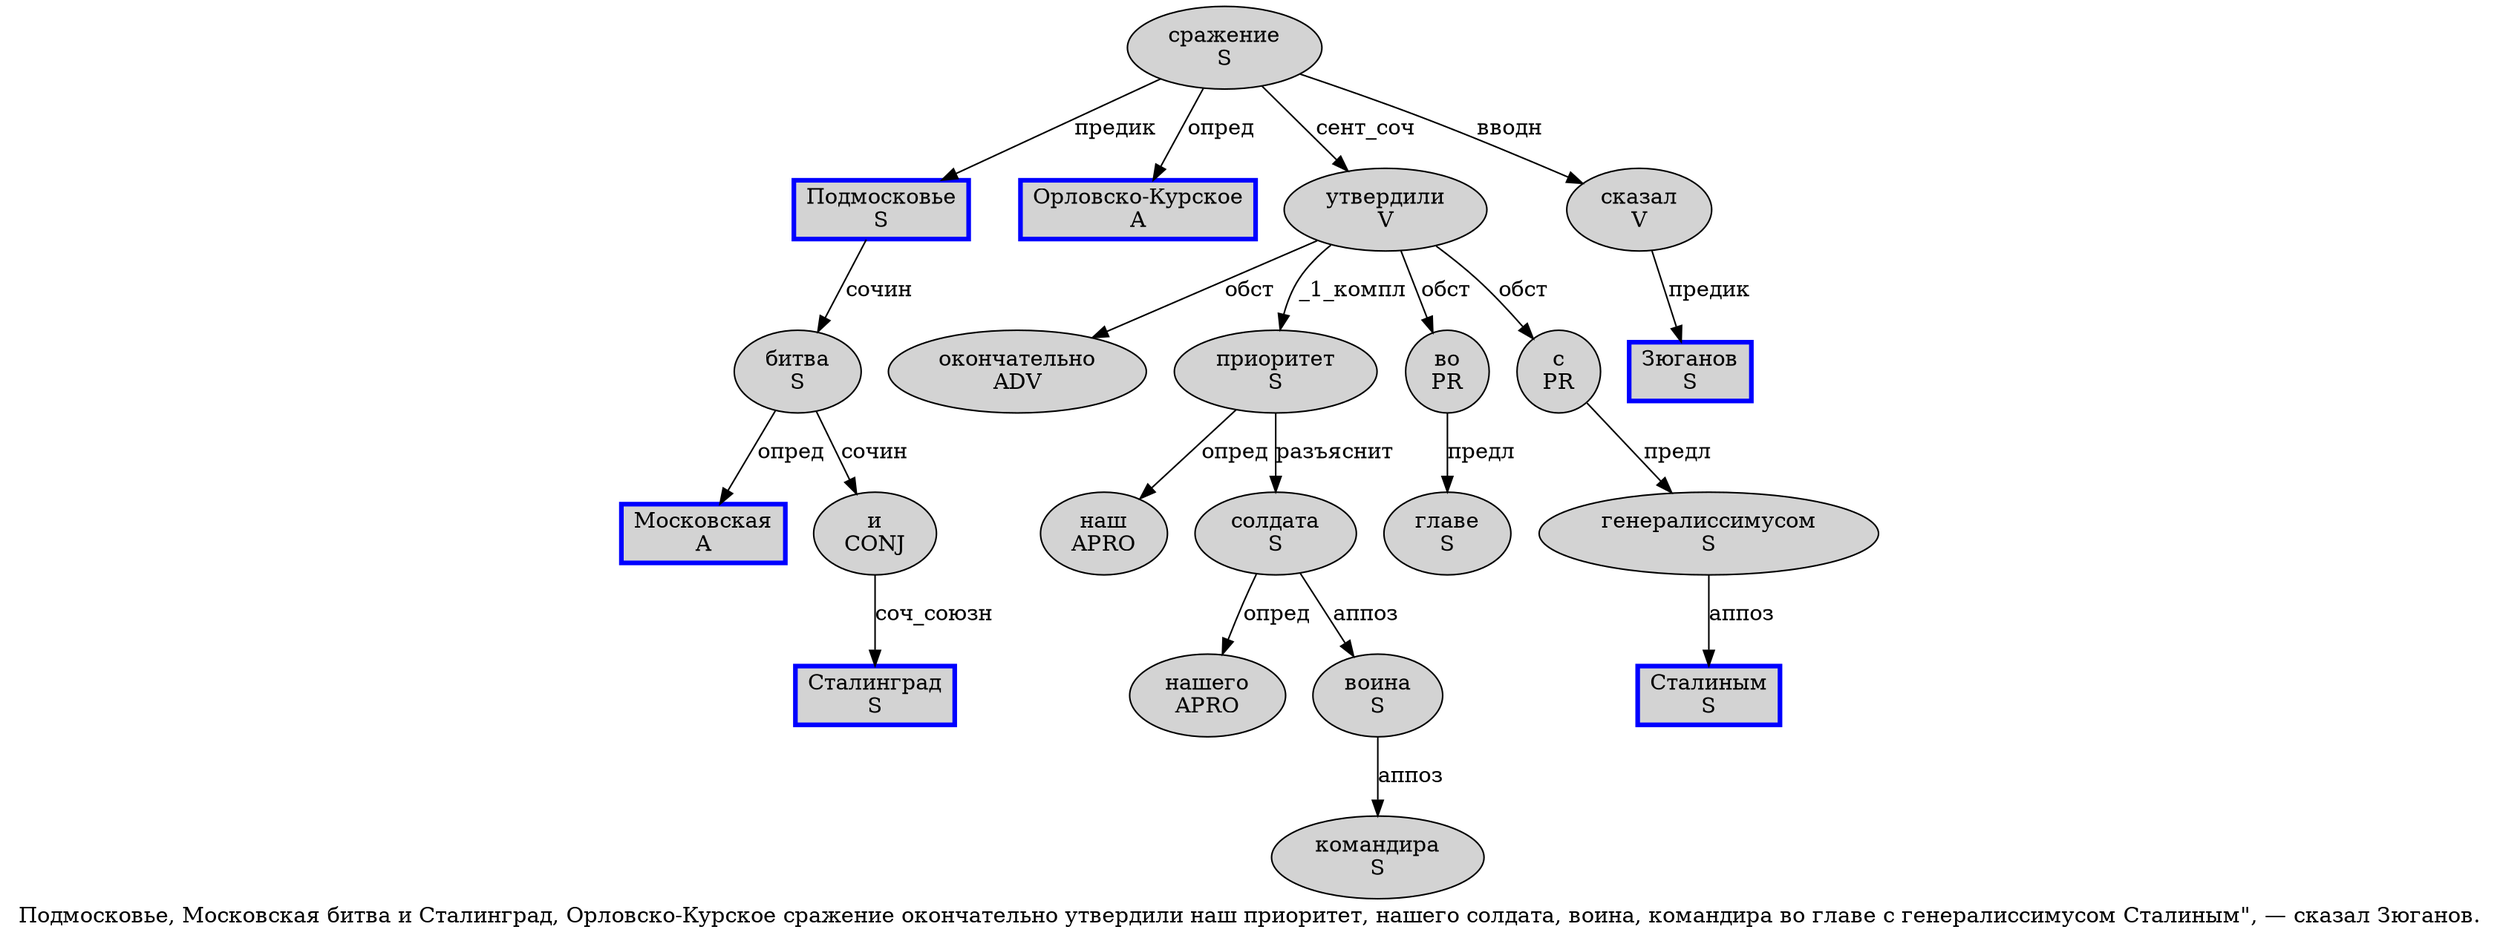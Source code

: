 digraph SENTENCE_370 {
	graph [label="Подмосковье, Московская битва и Сталинград, Орловско-Курское сражение окончательно утвердили наш приоритет, нашего солдата, воина, командира во главе с генералиссимусом Сталиным\", — сказал Зюганов."]
	node [style=filled]
		0 [label="Подмосковье
S" color=blue fillcolor=lightgray penwidth=3 shape=box]
		2 [label="Московская
A" color=blue fillcolor=lightgray penwidth=3 shape=box]
		3 [label="битва
S" color="" fillcolor=lightgray penwidth=1 shape=ellipse]
		4 [label="и
CONJ" color="" fillcolor=lightgray penwidth=1 shape=ellipse]
		5 [label="Сталинград
S" color=blue fillcolor=lightgray penwidth=3 shape=box]
		7 [label="Орловско-Курское
A" color=blue fillcolor=lightgray penwidth=3 shape=box]
		8 [label="сражение
S" color="" fillcolor=lightgray penwidth=1 shape=ellipse]
		9 [label="окончательно
ADV" color="" fillcolor=lightgray penwidth=1 shape=ellipse]
		10 [label="утвердили
V" color="" fillcolor=lightgray penwidth=1 shape=ellipse]
		11 [label="наш
APRO" color="" fillcolor=lightgray penwidth=1 shape=ellipse]
		12 [label="приоритет
S" color="" fillcolor=lightgray penwidth=1 shape=ellipse]
		14 [label="нашего
APRO" color="" fillcolor=lightgray penwidth=1 shape=ellipse]
		15 [label="солдата
S" color="" fillcolor=lightgray penwidth=1 shape=ellipse]
		17 [label="воина
S" color="" fillcolor=lightgray penwidth=1 shape=ellipse]
		19 [label="командира
S" color="" fillcolor=lightgray penwidth=1 shape=ellipse]
		20 [label="во
PR" color="" fillcolor=lightgray penwidth=1 shape=ellipse]
		21 [label="главе
S" color="" fillcolor=lightgray penwidth=1 shape=ellipse]
		22 [label="с
PR" color="" fillcolor=lightgray penwidth=1 shape=ellipse]
		23 [label="генералиссимусом
S" color="" fillcolor=lightgray penwidth=1 shape=ellipse]
		24 [label="Сталиным
S" color=blue fillcolor=lightgray penwidth=3 shape=box]
		28 [label="сказал
V" color="" fillcolor=lightgray penwidth=1 shape=ellipse]
		29 [label="Зюганов
S" color=blue fillcolor=lightgray penwidth=3 shape=box]
			22 -> 23 [label="предл"]
			4 -> 5 [label="соч_союзн"]
			23 -> 24 [label="аппоз"]
			10 -> 9 [label="обст"]
			10 -> 12 [label="_1_компл"]
			10 -> 20 [label="обст"]
			10 -> 22 [label="обст"]
			8 -> 0 [label="предик"]
			8 -> 7 [label="опред"]
			8 -> 10 [label="сент_соч"]
			8 -> 28 [label="вводн"]
			17 -> 19 [label="аппоз"]
			12 -> 11 [label="опред"]
			12 -> 15 [label="разъяснит"]
			0 -> 3 [label="сочин"]
			15 -> 14 [label="опред"]
			15 -> 17 [label="аппоз"]
			20 -> 21 [label="предл"]
			28 -> 29 [label="предик"]
			3 -> 2 [label="опред"]
			3 -> 4 [label="сочин"]
}